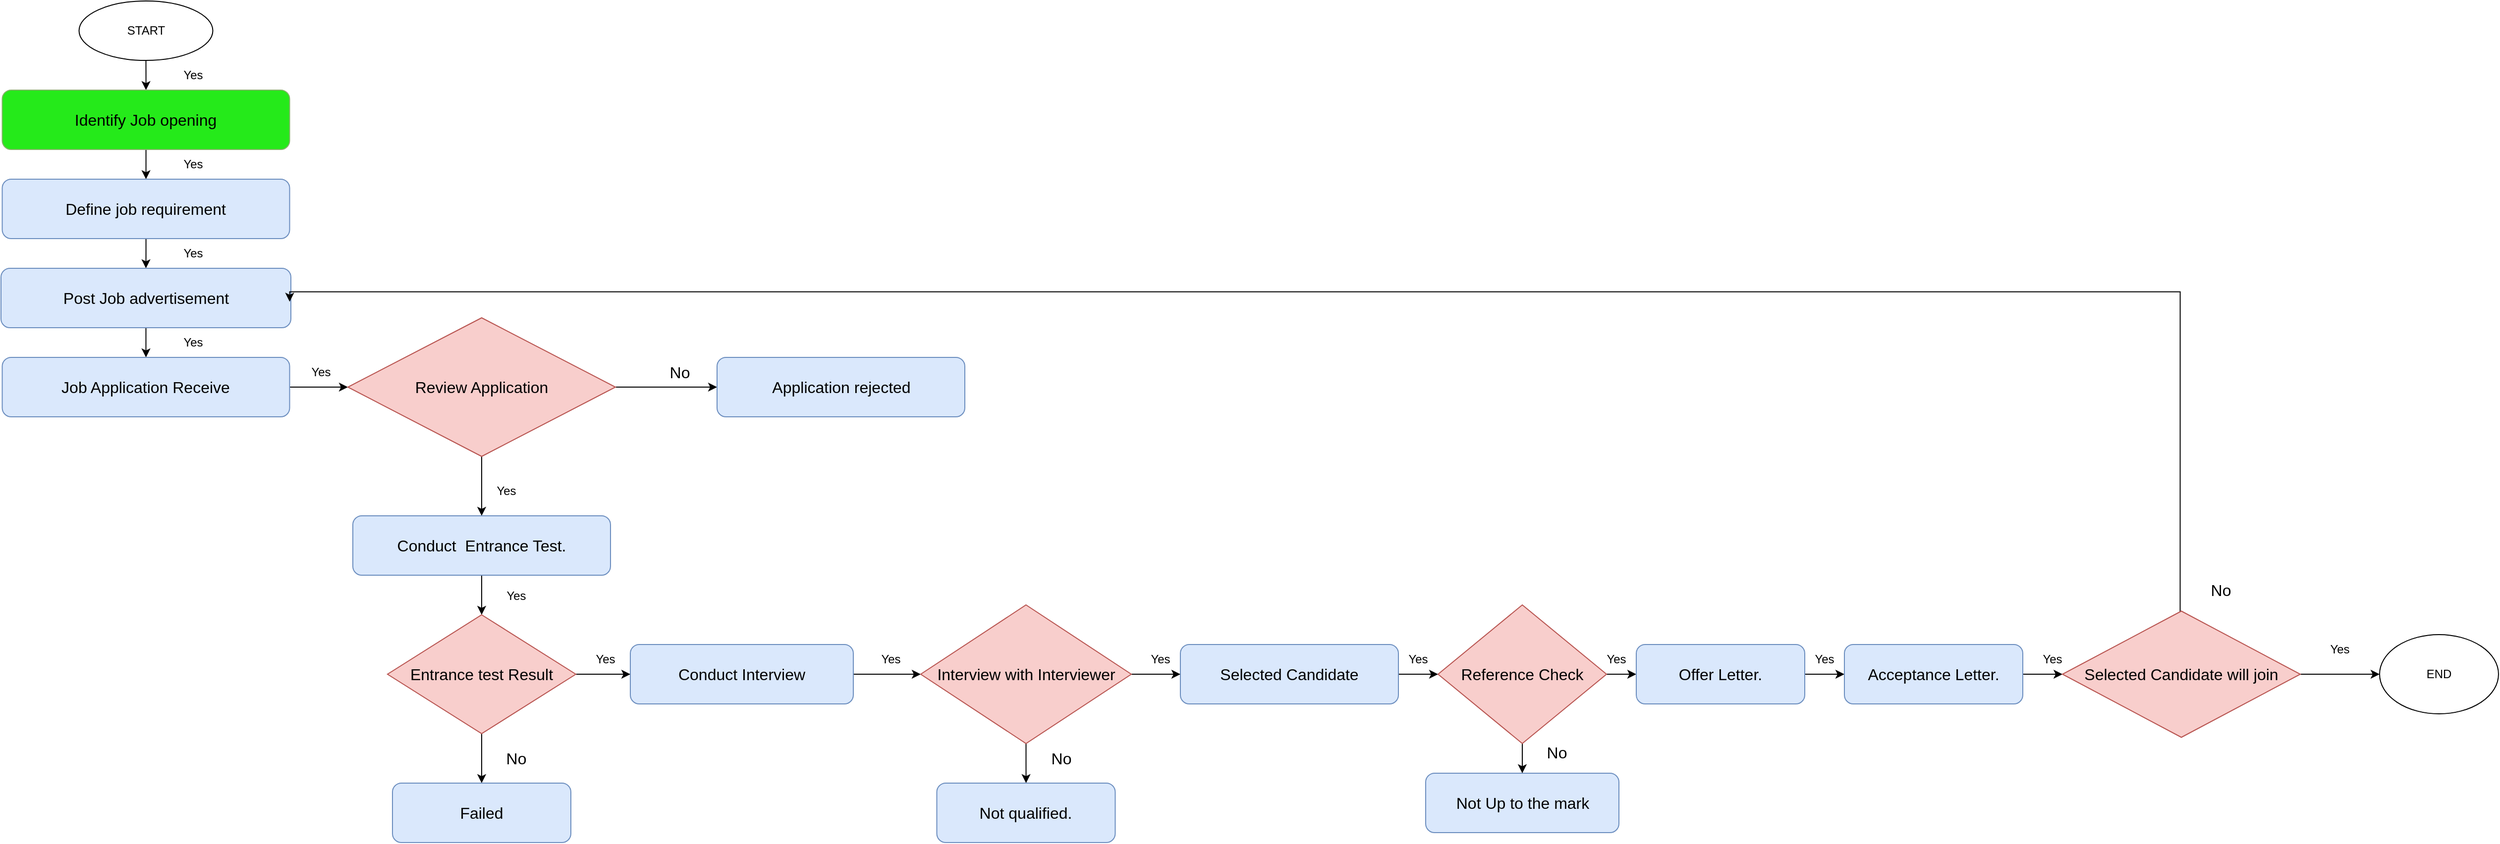 <mxfile version="21.6.5" type="device">
  <diagram name="Page-1" id="2C0g_hmjmGTa55idOTdt">
    <mxGraphModel dx="3056" dy="2237" grid="1" gridSize="10" guides="1" tooltips="1" connect="1" arrows="1" fold="1" page="1" pageScale="1" pageWidth="850" pageHeight="1100" math="0" shadow="0">
      <root>
        <mxCell id="0" />
        <mxCell id="1" parent="0" />
        <mxCell id="hN9CqaOS5fhVVAMX-T8h-3" value="" style="edgeStyle=orthogonalEdgeStyle;rounded=0;orthogonalLoop=1;jettySize=auto;html=1;" parent="1" source="hN9CqaOS5fhVVAMX-T8h-1" target="hN9CqaOS5fhVVAMX-T8h-2" edge="1">
          <mxGeometry relative="1" as="geometry" />
        </mxCell>
        <mxCell id="hN9CqaOS5fhVVAMX-T8h-1" value="START" style="ellipse;whiteSpace=wrap;html=1;" parent="1" vertex="1">
          <mxGeometry x="-211.25" y="-80" width="135" height="60" as="geometry" />
        </mxCell>
        <mxCell id="hN9CqaOS5fhVVAMX-T8h-18" value="" style="edgeStyle=orthogonalEdgeStyle;rounded=0;orthogonalLoop=1;jettySize=auto;html=1;" parent="1" source="hN9CqaOS5fhVVAMX-T8h-2" target="hN9CqaOS5fhVVAMX-T8h-4" edge="1">
          <mxGeometry relative="1" as="geometry" />
        </mxCell>
        <mxCell id="hN9CqaOS5fhVVAMX-T8h-2" value="&lt;font style=&quot;font-size: 16px;&quot;&gt;Identify Job opening&lt;/font&gt;" style="rounded=1;whiteSpace=wrap;html=1;fillColor=#25ea1a;strokeColor=#82b366;" parent="1" vertex="1">
          <mxGeometry x="-288.75" y="10" width="290" height="60" as="geometry" />
        </mxCell>
        <mxCell id="gNrCj74a_SLX_d9sAi6l-28" style="edgeStyle=orthogonalEdgeStyle;rounded=0;orthogonalLoop=1;jettySize=auto;html=1;entryX=0.5;entryY=0;entryDx=0;entryDy=0;" edge="1" parent="1" source="hN9CqaOS5fhVVAMX-T8h-4" target="hN9CqaOS5fhVVAMX-T8h-5">
          <mxGeometry relative="1" as="geometry" />
        </mxCell>
        <mxCell id="hN9CqaOS5fhVVAMX-T8h-4" value="&lt;font style=&quot;font-size: 16px;&quot;&gt;Define job requirement&lt;/font&gt;" style="rounded=1;whiteSpace=wrap;html=1;fillColor=#dae8fc;strokeColor=#6c8ebf;" parent="1" vertex="1">
          <mxGeometry x="-288.75" y="100" width="290" height="60" as="geometry" />
        </mxCell>
        <mxCell id="gNrCj74a_SLX_d9sAi6l-31" value="" style="edgeStyle=orthogonalEdgeStyle;rounded=0;orthogonalLoop=1;jettySize=auto;html=1;" edge="1" parent="1" source="hN9CqaOS5fhVVAMX-T8h-5" target="hN9CqaOS5fhVVAMX-T8h-6">
          <mxGeometry relative="1" as="geometry" />
        </mxCell>
        <mxCell id="hN9CqaOS5fhVVAMX-T8h-5" value="&lt;font style=&quot;font-size: 16px;&quot;&gt;Post Job advertisement&lt;/font&gt;" style="rounded=1;whiteSpace=wrap;html=1;fillColor=#dae8fc;strokeColor=#6c8ebf;fillStyle=auto;" parent="1" vertex="1">
          <mxGeometry x="-290" y="190" width="292.5" height="60" as="geometry" />
        </mxCell>
        <mxCell id="hN9CqaOS5fhVVAMX-T8h-23" value="" style="edgeStyle=orthogonalEdgeStyle;rounded=0;orthogonalLoop=1;jettySize=auto;html=1;" parent="1" source="hN9CqaOS5fhVVAMX-T8h-6" target="hN9CqaOS5fhVVAMX-T8h-7" edge="1">
          <mxGeometry relative="1" as="geometry" />
        </mxCell>
        <mxCell id="hN9CqaOS5fhVVAMX-T8h-6" value="&lt;font style=&quot;font-size: 16px;&quot;&gt;Job Application Receive&lt;/font&gt;" style="rounded=1;whiteSpace=wrap;html=1;fillColor=#dae8fc;strokeColor=#6c8ebf;" parent="1" vertex="1">
          <mxGeometry x="-288.75" y="280" width="290" height="60" as="geometry" />
        </mxCell>
        <mxCell id="gNrCj74a_SLX_d9sAi6l-54" value="" style="edgeStyle=orthogonalEdgeStyle;rounded=0;orthogonalLoop=1;jettySize=auto;html=1;" edge="1" parent="1" source="hN9CqaOS5fhVVAMX-T8h-7" target="hN9CqaOS5fhVVAMX-T8h-8">
          <mxGeometry relative="1" as="geometry" />
        </mxCell>
        <mxCell id="gNrCj74a_SLX_d9sAi6l-56" value="" style="edgeStyle=orthogonalEdgeStyle;rounded=0;orthogonalLoop=1;jettySize=auto;html=1;" edge="1" parent="1" source="hN9CqaOS5fhVVAMX-T8h-7" target="gNrCj74a_SLX_d9sAi6l-55">
          <mxGeometry relative="1" as="geometry" />
        </mxCell>
        <mxCell id="hN9CqaOS5fhVVAMX-T8h-7" value="&lt;font style=&quot;font-size: 16px;&quot;&gt;Review Application&lt;/font&gt;" style="rhombus;whiteSpace=wrap;html=1;fillColor=#f8cecc;strokeColor=#b85450;" parent="1" vertex="1">
          <mxGeometry x="60" y="240" width="270" height="140" as="geometry" />
        </mxCell>
        <mxCell id="hN9CqaOS5fhVVAMX-T8h-8" value="&lt;font style=&quot;font-size: 16px;&quot;&gt;Application rejected&lt;/font&gt;" style="rounded=1;whiteSpace=wrap;html=1;fillColor=#dae8fc;strokeColor=#6c8ebf;" parent="1" vertex="1">
          <mxGeometry x="432.5" y="280" width="250" height="60" as="geometry" />
        </mxCell>
        <mxCell id="gNrCj74a_SLX_d9sAi6l-66" value="" style="edgeStyle=orthogonalEdgeStyle;rounded=0;orthogonalLoop=1;jettySize=auto;html=1;" edge="1" parent="1" source="hN9CqaOS5fhVVAMX-T8h-9" target="gNrCj74a_SLX_d9sAi6l-64">
          <mxGeometry relative="1" as="geometry" />
        </mxCell>
        <mxCell id="hN9CqaOS5fhVVAMX-T8h-9" value="&lt;font style=&quot;font-size: 16px;&quot;&gt;Conduct Interview&lt;/font&gt;" style="rounded=1;whiteSpace=wrap;html=1;fillColor=#dae8fc;strokeColor=#6c8ebf;" parent="1" vertex="1">
          <mxGeometry x="345" y="570" width="225" height="60" as="geometry" />
        </mxCell>
        <mxCell id="hN9CqaOS5fhVVAMX-T8h-12" value="&lt;font style=&quot;font-size: 16px;&quot;&gt;Not Up to the mark&lt;/font&gt;" style="rounded=1;whiteSpace=wrap;html=1;fillColor=#dae8fc;strokeColor=#6c8ebf;" parent="1" vertex="1">
          <mxGeometry x="1147.5" y="700" width="195" height="60" as="geometry" />
        </mxCell>
        <mxCell id="hN9CqaOS5fhVVAMX-T8h-29" value="" style="edgeStyle=orthogonalEdgeStyle;rounded=0;orthogonalLoop=1;jettySize=auto;html=1;" parent="1" source="hN9CqaOS5fhVVAMX-T8h-13" target="hN9CqaOS5fhVVAMX-T8h-12" edge="1">
          <mxGeometry relative="1" as="geometry" />
        </mxCell>
        <mxCell id="gNrCj74a_SLX_d9sAi6l-75" value="" style="edgeStyle=orthogonalEdgeStyle;rounded=0;orthogonalLoop=1;jettySize=auto;html=1;" edge="1" parent="1" source="hN9CqaOS5fhVVAMX-T8h-13" target="gNrCj74a_SLX_d9sAi6l-73">
          <mxGeometry relative="1" as="geometry" />
        </mxCell>
        <mxCell id="hN9CqaOS5fhVVAMX-T8h-13" value="&lt;font style=&quot;font-size: 16px;&quot;&gt;Reference Check&lt;/font&gt;" style="rhombus;whiteSpace=wrap;html=1;fillColor=#f8cecc;strokeColor=#b85450;" parent="1" vertex="1">
          <mxGeometry x="1160" y="530" width="170" height="140" as="geometry" />
        </mxCell>
        <mxCell id="gNrCj74a_SLX_d9sAi6l-71" value="" style="edgeStyle=orthogonalEdgeStyle;rounded=0;orthogonalLoop=1;jettySize=auto;html=1;" edge="1" parent="1" source="hN9CqaOS5fhVVAMX-T8h-14" target="hN9CqaOS5fhVVAMX-T8h-13">
          <mxGeometry relative="1" as="geometry" />
        </mxCell>
        <mxCell id="hN9CqaOS5fhVVAMX-T8h-14" value="&lt;font style=&quot;font-size: 16px;&quot;&gt;Selected Candidate&lt;/font&gt;" style="rounded=1;whiteSpace=wrap;html=1;fillColor=#dae8fc;strokeColor=#6c8ebf;" parent="1" vertex="1">
          <mxGeometry x="900" y="570" width="220" height="60" as="geometry" />
        </mxCell>
        <mxCell id="hN9CqaOS5fhVVAMX-T8h-34" value="Yes&lt;br&gt;" style="text;html=1;strokeColor=none;fillColor=none;align=center;verticalAlign=middle;whiteSpace=wrap;rounded=0;" parent="1" vertex="1">
          <mxGeometry x="-126.25" y="-20" width="60" height="30" as="geometry" />
        </mxCell>
        <mxCell id="hN9CqaOS5fhVVAMX-T8h-37" value="Yes&lt;br&gt;" style="text;html=1;strokeColor=none;fillColor=none;align=center;verticalAlign=middle;whiteSpace=wrap;rounded=0;" parent="1" vertex="1">
          <mxGeometry x="-126.25" y="160" width="60" height="30" as="geometry" />
        </mxCell>
        <mxCell id="hN9CqaOS5fhVVAMX-T8h-38" value="Yes&lt;br&gt;" style="text;html=1;strokeColor=none;fillColor=none;align=center;verticalAlign=middle;whiteSpace=wrap;rounded=0;" parent="1" vertex="1">
          <mxGeometry x="-126.25" y="250" width="60" height="30" as="geometry" />
        </mxCell>
        <mxCell id="gNrCj74a_SLX_d9sAi6l-32" value="Yes&lt;br&gt;" style="text;html=1;strokeColor=none;fillColor=none;align=center;verticalAlign=middle;whiteSpace=wrap;rounded=0;" vertex="1" parent="1">
          <mxGeometry x="-126.25" y="70" width="60" height="30" as="geometry" />
        </mxCell>
        <mxCell id="gNrCj74a_SLX_d9sAi6l-53" value="Yes&lt;br&gt;" style="text;html=1;strokeColor=none;fillColor=none;align=center;verticalAlign=middle;whiteSpace=wrap;rounded=0;" vertex="1" parent="1">
          <mxGeometry x="2.5" y="280" width="60" height="30" as="geometry" />
        </mxCell>
        <mxCell id="gNrCj74a_SLX_d9sAi6l-62" value="" style="edgeStyle=orthogonalEdgeStyle;rounded=0;orthogonalLoop=1;jettySize=auto;html=1;" edge="1" parent="1" source="gNrCj74a_SLX_d9sAi6l-55" target="gNrCj74a_SLX_d9sAi6l-57">
          <mxGeometry relative="1" as="geometry" />
        </mxCell>
        <mxCell id="gNrCj74a_SLX_d9sAi6l-55" value="&lt;font style=&quot;font-size: 16px;&quot;&gt;Conduct&amp;nbsp; Entrance Test.&lt;/font&gt;" style="rounded=1;whiteSpace=wrap;html=1;fillColor=#dae8fc;strokeColor=#6c8ebf;" vertex="1" parent="1">
          <mxGeometry x="65" y="440" width="260" height="60" as="geometry" />
        </mxCell>
        <mxCell id="gNrCj74a_SLX_d9sAi6l-61" value="" style="edgeStyle=orthogonalEdgeStyle;rounded=0;orthogonalLoop=1;jettySize=auto;html=1;" edge="1" parent="1" source="gNrCj74a_SLX_d9sAi6l-57" target="gNrCj74a_SLX_d9sAi6l-58">
          <mxGeometry relative="1" as="geometry" />
        </mxCell>
        <mxCell id="gNrCj74a_SLX_d9sAi6l-63" value="" style="edgeStyle=orthogonalEdgeStyle;rounded=0;orthogonalLoop=1;jettySize=auto;html=1;" edge="1" parent="1" source="gNrCj74a_SLX_d9sAi6l-57" target="hN9CqaOS5fhVVAMX-T8h-9">
          <mxGeometry relative="1" as="geometry" />
        </mxCell>
        <mxCell id="gNrCj74a_SLX_d9sAi6l-57" value="&lt;font style=&quot;font-size: 16px;&quot;&gt;Entrance test Result&lt;/font&gt;" style="rhombus;whiteSpace=wrap;html=1;fillColor=#f8cecc;strokeColor=#b85450;" vertex="1" parent="1">
          <mxGeometry x="100" y="540" width="190" height="120" as="geometry" />
        </mxCell>
        <mxCell id="gNrCj74a_SLX_d9sAi6l-58" value="&lt;font style=&quot;font-size: 16px;&quot;&gt;Failed&lt;/font&gt;" style="rounded=1;whiteSpace=wrap;html=1;fillColor=#dae8fc;strokeColor=#6c8ebf;" vertex="1" parent="1">
          <mxGeometry x="105" y="710" width="180" height="60" as="geometry" />
        </mxCell>
        <mxCell id="gNrCj74a_SLX_d9sAi6l-67" value="" style="edgeStyle=orthogonalEdgeStyle;rounded=0;orthogonalLoop=1;jettySize=auto;html=1;" edge="1" parent="1" source="gNrCj74a_SLX_d9sAi6l-64" target="gNrCj74a_SLX_d9sAi6l-65">
          <mxGeometry relative="1" as="geometry" />
        </mxCell>
        <mxCell id="gNrCj74a_SLX_d9sAi6l-70" value="" style="edgeStyle=orthogonalEdgeStyle;rounded=0;orthogonalLoop=1;jettySize=auto;html=1;" edge="1" parent="1" source="gNrCj74a_SLX_d9sAi6l-64" target="hN9CqaOS5fhVVAMX-T8h-14">
          <mxGeometry relative="1" as="geometry" />
        </mxCell>
        <mxCell id="gNrCj74a_SLX_d9sAi6l-64" value="&lt;font style=&quot;font-size: 16px;&quot;&gt;Interview with Interviewer&lt;/font&gt;" style="rhombus;whiteSpace=wrap;html=1;fillColor=#f8cecc;strokeColor=#b85450;" vertex="1" parent="1">
          <mxGeometry x="638" y="530" width="212.5" height="140" as="geometry" />
        </mxCell>
        <mxCell id="gNrCj74a_SLX_d9sAi6l-65" value="&lt;font style=&quot;font-size: 16px;&quot;&gt;Not qualified.&lt;/font&gt;" style="rounded=1;whiteSpace=wrap;html=1;fillColor=#dae8fc;strokeColor=#6c8ebf;" vertex="1" parent="1">
          <mxGeometry x="654.25" y="710" width="180" height="60" as="geometry" />
        </mxCell>
        <mxCell id="gNrCj74a_SLX_d9sAi6l-76" value="" style="edgeStyle=orthogonalEdgeStyle;rounded=0;orthogonalLoop=1;jettySize=auto;html=1;" edge="1" parent="1" source="gNrCj74a_SLX_d9sAi6l-73" target="gNrCj74a_SLX_d9sAi6l-74">
          <mxGeometry relative="1" as="geometry" />
        </mxCell>
        <mxCell id="gNrCj74a_SLX_d9sAi6l-73" value="&lt;font style=&quot;font-size: 16px;&quot;&gt;Offer Letter.&lt;/font&gt;" style="rounded=1;whiteSpace=wrap;html=1;fillColor=#dae8fc;strokeColor=#6c8ebf;" vertex="1" parent="1">
          <mxGeometry x="1360" y="570" width="170" height="60" as="geometry" />
        </mxCell>
        <mxCell id="gNrCj74a_SLX_d9sAi6l-78" value="" style="edgeStyle=orthogonalEdgeStyle;rounded=0;orthogonalLoop=1;jettySize=auto;html=1;" edge="1" parent="1" source="gNrCj74a_SLX_d9sAi6l-74" target="gNrCj74a_SLX_d9sAi6l-77">
          <mxGeometry relative="1" as="geometry" />
        </mxCell>
        <mxCell id="gNrCj74a_SLX_d9sAi6l-74" value="&lt;font style=&quot;font-size: 16px;&quot;&gt;Acceptance Letter.&lt;/font&gt;" style="rounded=1;whiteSpace=wrap;html=1;fillColor=#dae8fc;strokeColor=#6c8ebf;" vertex="1" parent="1">
          <mxGeometry x="1570" y="570" width="180" height="60" as="geometry" />
        </mxCell>
        <mxCell id="gNrCj74a_SLX_d9sAi6l-80" value="" style="edgeStyle=orthogonalEdgeStyle;rounded=0;orthogonalLoop=1;jettySize=auto;html=1;" edge="1" parent="1" source="gNrCj74a_SLX_d9sAi6l-77" target="gNrCj74a_SLX_d9sAi6l-79">
          <mxGeometry relative="1" as="geometry" />
        </mxCell>
        <mxCell id="gNrCj74a_SLX_d9sAi6l-82" style="edgeStyle=orthogonalEdgeStyle;rounded=0;orthogonalLoop=1;jettySize=auto;html=1;entryX=1;entryY=0.5;entryDx=0;entryDy=0;" edge="1" parent="1">
          <mxGeometry relative="1" as="geometry">
            <mxPoint x="1908.77" y="540" as="sourcePoint" />
            <mxPoint x="1.27" y="223.75" as="targetPoint" />
            <Array as="points">
              <mxPoint x="1908.77" y="213.75" />
              <mxPoint x="1.77" y="213.75" />
            </Array>
          </mxGeometry>
        </mxCell>
        <mxCell id="gNrCj74a_SLX_d9sAi6l-77" value="&lt;font style=&quot;font-size: 16px;&quot;&gt;Selected Candidate will join&lt;/font&gt;" style="rhombus;whiteSpace=wrap;html=1;fillColor=#f8cecc;strokeColor=#b85450;" vertex="1" parent="1">
          <mxGeometry x="1790" y="536.25" width="240" height="127.5" as="geometry" />
        </mxCell>
        <mxCell id="gNrCj74a_SLX_d9sAi6l-79" value="END" style="ellipse;whiteSpace=wrap;html=1;" vertex="1" parent="1">
          <mxGeometry x="2110" y="560" width="120" height="80" as="geometry" />
        </mxCell>
        <mxCell id="gNrCj74a_SLX_d9sAi6l-83" value="Yes&lt;br&gt;" style="text;html=1;strokeColor=none;fillColor=none;align=center;verticalAlign=middle;whiteSpace=wrap;rounded=0;" vertex="1" parent="1">
          <mxGeometry x="190" y="400" width="60" height="30" as="geometry" />
        </mxCell>
        <mxCell id="gNrCj74a_SLX_d9sAi6l-84" value="Yes&lt;br&gt;" style="text;html=1;strokeColor=none;fillColor=none;align=center;verticalAlign=middle;whiteSpace=wrap;rounded=0;" vertex="1" parent="1">
          <mxGeometry x="290" y="570" width="60" height="30" as="geometry" />
        </mxCell>
        <mxCell id="gNrCj74a_SLX_d9sAi6l-85" value="Yes&lt;br&gt;" style="text;html=1;strokeColor=none;fillColor=none;align=center;verticalAlign=middle;whiteSpace=wrap;rounded=0;" vertex="1" parent="1">
          <mxGeometry x="200" y="506.25" width="60" height="30" as="geometry" />
        </mxCell>
        <mxCell id="gNrCj74a_SLX_d9sAi6l-86" value="Yes&lt;br&gt;" style="text;html=1;strokeColor=none;fillColor=none;align=center;verticalAlign=middle;whiteSpace=wrap;rounded=0;" vertex="1" parent="1">
          <mxGeometry x="578" y="570" width="60" height="30" as="geometry" />
        </mxCell>
        <mxCell id="gNrCj74a_SLX_d9sAi6l-87" value="Yes&lt;br&gt;" style="text;html=1;strokeColor=none;fillColor=none;align=center;verticalAlign=middle;whiteSpace=wrap;rounded=0;" vertex="1" parent="1">
          <mxGeometry x="1110" y="570" width="60" height="30" as="geometry" />
        </mxCell>
        <mxCell id="gNrCj74a_SLX_d9sAi6l-88" value="Yes&lt;br&gt;" style="text;html=1;strokeColor=none;fillColor=none;align=center;verticalAlign=middle;whiteSpace=wrap;rounded=0;" vertex="1" parent="1">
          <mxGeometry x="850" y="570" width="60" height="30" as="geometry" />
        </mxCell>
        <mxCell id="gNrCj74a_SLX_d9sAi6l-90" value="Yes&lt;br&gt;" style="text;html=1;strokeColor=none;fillColor=none;align=center;verticalAlign=middle;whiteSpace=wrap;rounded=0;" vertex="1" parent="1">
          <mxGeometry x="1310" y="570" width="60" height="30" as="geometry" />
        </mxCell>
        <mxCell id="gNrCj74a_SLX_d9sAi6l-91" value="Yes&lt;br&gt;" style="text;html=1;strokeColor=none;fillColor=none;align=center;verticalAlign=middle;whiteSpace=wrap;rounded=0;" vertex="1" parent="1">
          <mxGeometry x="1520" y="570" width="60" height="30" as="geometry" />
        </mxCell>
        <mxCell id="gNrCj74a_SLX_d9sAi6l-92" value="Yes&lt;br&gt;" style="text;html=1;strokeColor=none;fillColor=none;align=center;verticalAlign=middle;whiteSpace=wrap;rounded=0;" vertex="1" parent="1">
          <mxGeometry x="1750" y="570" width="60" height="30" as="geometry" />
        </mxCell>
        <mxCell id="gNrCj74a_SLX_d9sAi6l-93" value="Yes&lt;br&gt;" style="text;html=1;strokeColor=none;fillColor=none;align=center;verticalAlign=middle;whiteSpace=wrap;rounded=0;" vertex="1" parent="1">
          <mxGeometry x="2040" y="560" width="60" height="30" as="geometry" />
        </mxCell>
        <mxCell id="gNrCj74a_SLX_d9sAi6l-95" value="&lt;font style=&quot;font-size: 16px;&quot;&gt;No&lt;/font&gt;" style="text;html=1;strokeColor=none;fillColor=none;align=center;verticalAlign=middle;whiteSpace=wrap;rounded=0;" vertex="1" parent="1">
          <mxGeometry x="365" y="280" width="60" height="30" as="geometry" />
        </mxCell>
        <mxCell id="gNrCj74a_SLX_d9sAi6l-96" value="&lt;font style=&quot;font-size: 16px;&quot;&gt;No&lt;/font&gt;" style="text;html=1;strokeColor=none;fillColor=none;align=center;verticalAlign=middle;whiteSpace=wrap;rounded=0;" vertex="1" parent="1">
          <mxGeometry x="750" y="670" width="60" height="30" as="geometry" />
        </mxCell>
        <mxCell id="gNrCj74a_SLX_d9sAi6l-97" value="&lt;font style=&quot;font-size: 16px;&quot;&gt;No&lt;/font&gt;" style="text;html=1;strokeColor=none;fillColor=none;align=center;verticalAlign=middle;whiteSpace=wrap;rounded=0;" vertex="1" parent="1">
          <mxGeometry x="200" y="670" width="60" height="30" as="geometry" />
        </mxCell>
        <mxCell id="gNrCj74a_SLX_d9sAi6l-98" value="&lt;font style=&quot;font-size: 16px;&quot;&gt;No&lt;/font&gt;" style="text;html=1;strokeColor=none;fillColor=none;align=center;verticalAlign=middle;whiteSpace=wrap;rounded=0;" vertex="1" parent="1">
          <mxGeometry x="1250" y="663.75" width="60" height="30" as="geometry" />
        </mxCell>
        <mxCell id="gNrCj74a_SLX_d9sAi6l-99" value="&lt;font style=&quot;font-size: 16px;&quot;&gt;No&lt;/font&gt;" style="text;html=1;strokeColor=none;fillColor=none;align=center;verticalAlign=middle;whiteSpace=wrap;rounded=0;" vertex="1" parent="1">
          <mxGeometry x="1920" y="500" width="60" height="30" as="geometry" />
        </mxCell>
      </root>
    </mxGraphModel>
  </diagram>
</mxfile>

